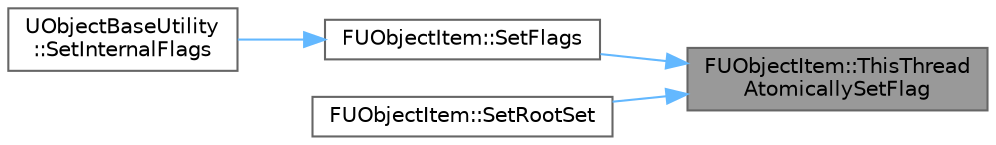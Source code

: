 digraph "FUObjectItem::ThisThreadAtomicallySetFlag"
{
 // INTERACTIVE_SVG=YES
 // LATEX_PDF_SIZE
  bgcolor="transparent";
  edge [fontname=Helvetica,fontsize=10,labelfontname=Helvetica,labelfontsize=10];
  node [fontname=Helvetica,fontsize=10,shape=box,height=0.2,width=0.4];
  rankdir="RL";
  Node1 [id="Node000001",label="FUObjectItem::ThisThread\lAtomicallySetFlag",height=0.2,width=0.4,color="gray40", fillcolor="grey60", style="filled", fontcolor="black",tooltip="Uses atomics to set the specified flag(s)"];
  Node1 -> Node2 [id="edge1_Node000001_Node000002",dir="back",color="steelblue1",style="solid",tooltip=" "];
  Node2 [id="Node000002",label="FUObjectItem::SetFlags",height=0.2,width=0.4,color="grey40", fillcolor="white", style="filled",URL="$dc/d55/structFUObjectItem.html#ac977f8079bf400374a0bbe2d712491d3",tooltip=" "];
  Node2 -> Node3 [id="edge2_Node000002_Node000003",dir="back",color="steelblue1",style="solid",tooltip=" "];
  Node3 [id="Node000003",label="UObjectBaseUtility\l::SetInternalFlags",height=0.2,width=0.4,color="grey40", fillcolor="white", style="filled",URL="$d6/d7b/classUObjectBaseUtility.html#a75b4e5a3121bf2249fc1f9226814ba7c",tooltip="Clears passed in internal flags."];
  Node1 -> Node4 [id="edge3_Node000001_Node000004",dir="back",color="steelblue1",style="solid",tooltip=" "];
  Node4 [id="Node000004",label="FUObjectItem::SetRootSet",height=0.2,width=0.4,color="grey40", fillcolor="white", style="filled",URL="$dc/d55/structFUObjectItem.html#a97a633e2ae70a8f8d857e1d9d8d2cb33",tooltip=" "];
}
